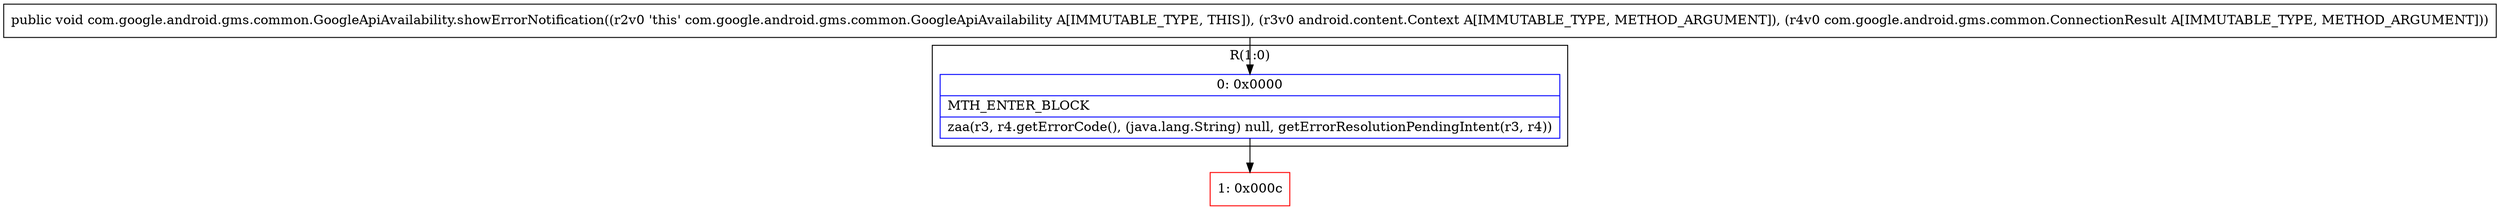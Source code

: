 digraph "CFG forcom.google.android.gms.common.GoogleApiAvailability.showErrorNotification(Landroid\/content\/Context;Lcom\/google\/android\/gms\/common\/ConnectionResult;)V" {
subgraph cluster_Region_2054293329 {
label = "R(1:0)";
node [shape=record,color=blue];
Node_0 [shape=record,label="{0\:\ 0x0000|MTH_ENTER_BLOCK\l|zaa(r3, r4.getErrorCode(), (java.lang.String) null, getErrorResolutionPendingIntent(r3, r4))\l}"];
}
Node_1 [shape=record,color=red,label="{1\:\ 0x000c}"];
MethodNode[shape=record,label="{public void com.google.android.gms.common.GoogleApiAvailability.showErrorNotification((r2v0 'this' com.google.android.gms.common.GoogleApiAvailability A[IMMUTABLE_TYPE, THIS]), (r3v0 android.content.Context A[IMMUTABLE_TYPE, METHOD_ARGUMENT]), (r4v0 com.google.android.gms.common.ConnectionResult A[IMMUTABLE_TYPE, METHOD_ARGUMENT])) }"];
MethodNode -> Node_0;
Node_0 -> Node_1;
}

